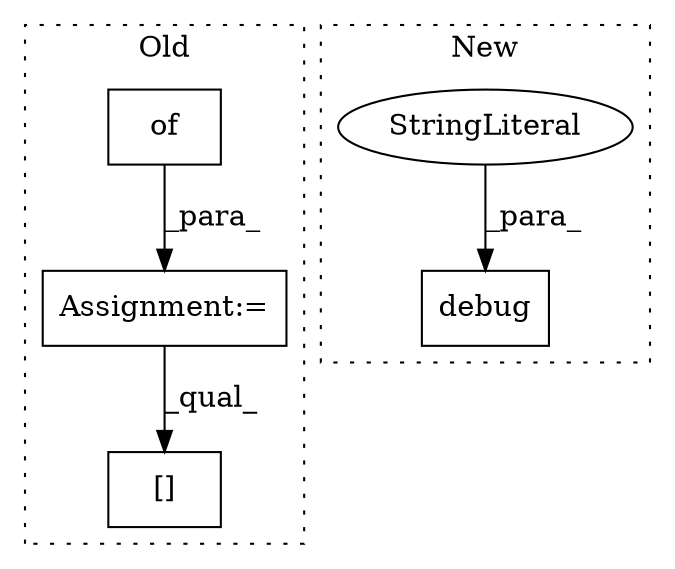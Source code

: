 digraph G {
subgraph cluster0 {
1 [label="of" a="32" s="13371,13392" l="3,1" shape="box"];
4 [label="Assignment:=" a="7" s="13366" l="1" shape="box"];
5 [label="[]" a="2" s="13690,13696" l="5,1" shape="box"];
label = "Old";
style="dotted";
}
subgraph cluster1 {
2 [label="debug" a="32" s="13095,13158" l="6,1" shape="box"];
3 [label="StringLiteral" a="45" s="13101" l="36" shape="ellipse"];
label = "New";
style="dotted";
}
1 -> 4 [label="_para_"];
3 -> 2 [label="_para_"];
4 -> 5 [label="_qual_"];
}
